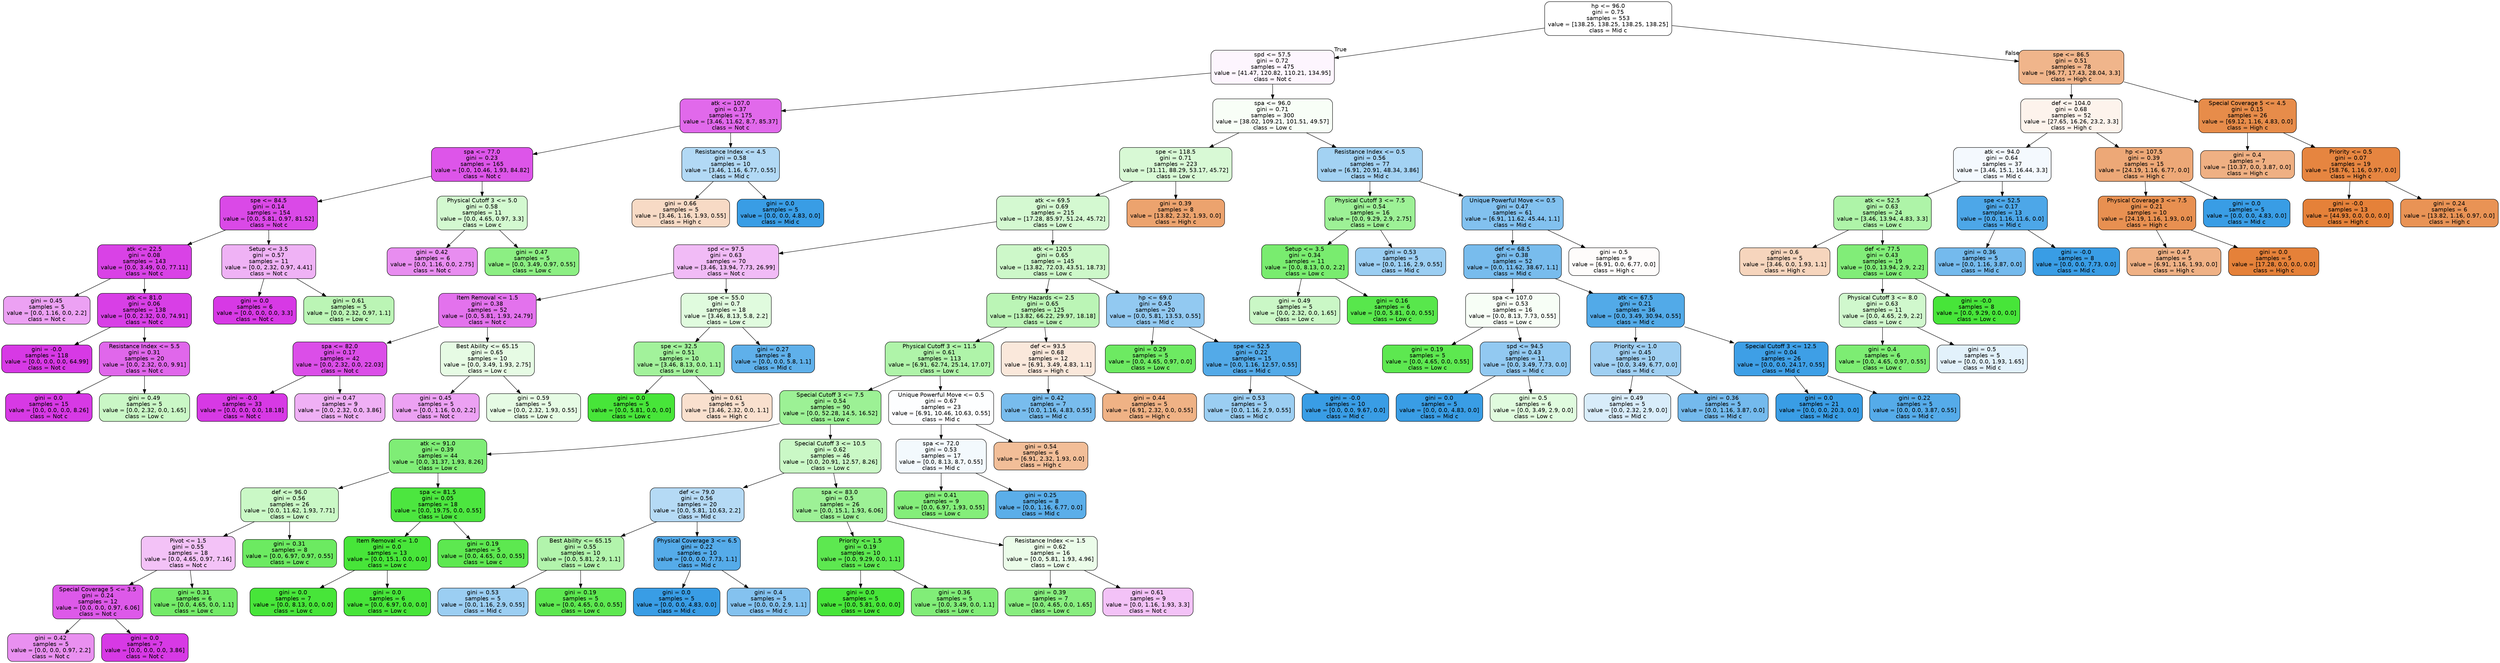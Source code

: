 digraph Tree {
node [shape=box, style="filled, rounded", color="black", fontname=helvetica] ;
edge [fontname=helvetica] ;
0 [label="hp <= 96.0\ngini = 0.75\nsamples = 553\nvalue = [138.25, 138.25, 138.25, 138.25]\nclass = Mid c", fillcolor="#ffffff"] ;
1 [label="spd <= 57.5\ngini = 0.72\nsamples = 475\nvalue = [41.47, 120.82, 110.21, 134.95]\nclass = Not c", fillcolor="#fdf5fe"] ;
0 -> 1 [labeldistance=2.5, labelangle=45, headlabel="True"] ;
2 [label="atk <= 107.0\ngini = 0.37\nsamples = 175\nvalue = [3.46, 11.62, 8.7, 85.37]\nclass = Not c", fillcolor="#e169eb"] ;
1 -> 2 ;
3 [label="spa <= 77.0\ngini = 0.23\nsamples = 165\nvalue = [0.0, 10.46, 1.93, 84.82]\nclass = Not c", fillcolor="#dd55e9"] ;
2 -> 3 ;
4 [label="spe <= 84.5\ngini = 0.14\nsamples = 154\nvalue = [0.0, 5.81, 0.97, 81.52]\nclass = Not c", fillcolor="#da49e7"] ;
3 -> 4 ;
5 [label="atk <= 22.5\ngini = 0.08\nsamples = 143\nvalue = [0.0, 3.49, 0.0, 77.11]\nclass = Not c", fillcolor="#d942e6"] ;
4 -> 5 ;
6 [label="gini = 0.45\nsamples = 5\nvalue = [0.0, 1.16, 0.0, 2.2]\nclass = Not c", fillcolor="#eca1f3"] ;
5 -> 6 ;
7 [label="atk <= 81.0\ngini = 0.06\nsamples = 138\nvalue = [0.0, 2.32, 0.0, 74.91]\nclass = Not c", fillcolor="#d83fe6"] ;
5 -> 7 ;
8 [label="gini = -0.0\nsamples = 118\nvalue = [0.0, 0.0, 0.0, 64.99]\nclass = Not c", fillcolor="#d739e5"] ;
7 -> 8 ;
9 [label="Resistance Index <= 5.5\ngini = 0.31\nsamples = 20\nvalue = [0.0, 2.32, 0.0, 9.91]\nclass = Not c", fillcolor="#e067eb"] ;
7 -> 9 ;
10 [label="gini = 0.0\nsamples = 15\nvalue = [0.0, 0.0, 0.0, 8.26]\nclass = Not c", fillcolor="#d739e5"] ;
9 -> 10 ;
11 [label="gini = 0.49\nsamples = 5\nvalue = [0.0, 2.32, 0.0, 1.65]\nclass = Low c", fillcolor="#caf7c6"] ;
9 -> 11 ;
12 [label="Setup <= 3.5\ngini = 0.57\nsamples = 11\nvalue = [0.0, 2.32, 0.97, 4.41]\nclass = Not c", fillcolor="#efb2f5"] ;
4 -> 12 ;
13 [label="gini = 0.0\nsamples = 6\nvalue = [0.0, 0.0, 0.0, 3.3]\nclass = Not c", fillcolor="#d739e5"] ;
12 -> 13 ;
14 [label="gini = 0.61\nsamples = 5\nvalue = [0.0, 2.32, 0.97, 1.1]\nclass = Low c", fillcolor="#bbf5b5"] ;
12 -> 14 ;
15 [label="Physical Cutoff 3 <= 5.0\ngini = 0.58\nsamples = 11\nvalue = [0.0, 4.65, 0.97, 3.3]\nclass = Low c", fillcolor="#d3f9d0"] ;
3 -> 15 ;
16 [label="gini = 0.42\nsamples = 6\nvalue = [0.0, 1.16, 0.0, 2.75]\nclass = Not c", fillcolor="#e88df0"] ;
15 -> 16 ;
17 [label="gini = 0.47\nsamples = 5\nvalue = [0.0, 3.49, 0.97, 0.55]\nclass = Low c", fillcolor="#8cef83"] ;
15 -> 17 ;
18 [label="Resistance Index <= 4.5\ngini = 0.58\nsamples = 10\nvalue = [3.46, 1.16, 6.77, 0.55]\nclass = Mid c", fillcolor="#b2d9f5"] ;
2 -> 18 ;
19 [label="gini = 0.66\nsamples = 5\nvalue = [3.46, 1.16, 1.93, 0.55]\nclass = High c", fillcolor="#f7dac5"] ;
18 -> 19 ;
20 [label="gini = 0.0\nsamples = 5\nvalue = [0.0, 0.0, 4.83, 0.0]\nclass = Mid c", fillcolor="#399de5"] ;
18 -> 20 ;
21 [label="spa <= 96.0\ngini = 0.71\nsamples = 300\nvalue = [38.02, 109.21, 101.51, 49.57]\nclass = Low c", fillcolor="#f8fef7"] ;
1 -> 21 ;
22 [label="spe <= 118.5\ngini = 0.71\nsamples = 223\nvalue = [31.11, 88.29, 53.17, 45.72]\nclass = Low c", fillcolor="#d8f9d5"] ;
21 -> 22 ;
23 [label="atk <= 69.5\ngini = 0.69\nsamples = 215\nvalue = [17.28, 85.97, 51.24, 45.72]\nclass = Low c", fillcolor="#d4f9d1"] ;
22 -> 23 ;
24 [label="spd <= 97.5\ngini = 0.63\nsamples = 70\nvalue = [3.46, 13.94, 7.73, 26.99]\nclass = Not c", fillcolor="#f1bbf6"] ;
23 -> 24 ;
25 [label="Item Removal <= 1.5\ngini = 0.38\nsamples = 52\nvalue = [0.0, 5.81, 1.93, 24.79]\nclass = Not c", fillcolor="#e372ed"] ;
24 -> 25 ;
26 [label="spa <= 82.0\ngini = 0.17\nsamples = 42\nvalue = [0.0, 2.32, 0.0, 22.03]\nclass = Not c", fillcolor="#db4ee8"] ;
25 -> 26 ;
27 [label="gini = -0.0\nsamples = 33\nvalue = [0.0, 0.0, 0.0, 18.18]\nclass = Not c", fillcolor="#d739e5"] ;
26 -> 27 ;
28 [label="gini = 0.47\nsamples = 9\nvalue = [0.0, 2.32, 0.0, 3.86]\nclass = Not c", fillcolor="#efb0f5"] ;
26 -> 28 ;
29 [label="Best Ability <= 65.15\ngini = 0.65\nsamples = 10\nvalue = [0.0, 3.49, 1.93, 2.75]\nclass = Low c", fillcolor="#e6fbe4"] ;
25 -> 29 ;
30 [label="gini = 0.45\nsamples = 5\nvalue = [0.0, 1.16, 0.0, 2.2]\nclass = Not c", fillcolor="#eca1f3"] ;
29 -> 30 ;
31 [label="gini = 0.59\nsamples = 5\nvalue = [0.0, 2.32, 1.93, 0.55]\nclass = Low c", fillcolor="#e6fbe4"] ;
29 -> 31 ;
32 [label="spe <= 55.0\ngini = 0.7\nsamples = 18\nvalue = [3.46, 8.13, 5.8, 2.2]\nclass = Low c", fillcolor="#e0fbde"] ;
24 -> 32 ;
33 [label="spe <= 32.5\ngini = 0.51\nsamples = 10\nvalue = [3.46, 8.13, 0.0, 1.1]\nclass = Low c", fillcolor="#a2f29b"] ;
32 -> 33 ;
34 [label="gini = 0.0\nsamples = 5\nvalue = [0.0, 5.81, 0.0, 0.0]\nclass = Low c", fillcolor="#47e539"] ;
33 -> 34 ;
35 [label="gini = 0.61\nsamples = 5\nvalue = [3.46, 2.32, 0.0, 1.1]\nclass = High c", fillcolor="#f9e0ce"] ;
33 -> 35 ;
36 [label="gini = 0.27\nsamples = 8\nvalue = [0.0, 0.0, 5.8, 1.1]\nclass = Mid c", fillcolor="#5fb0ea"] ;
32 -> 36 ;
37 [label="atk <= 120.5\ngini = 0.65\nsamples = 145\nvalue = [13.82, 72.03, 43.51, 18.73]\nclass = Low c", fillcolor="#cdf8c9"] ;
23 -> 37 ;
38 [label="Entry Hazards <= 2.5\ngini = 0.65\nsamples = 125\nvalue = [13.82, 66.22, 29.97, 18.18]\nclass = Low c", fillcolor="#bbf5b6"] ;
37 -> 38 ;
39 [label="Physical Cutoff 3 <= 11.5\ngini = 0.61\nsamples = 113\nvalue = [6.91, 62.74, 25.14, 17.07]\nclass = Low c", fillcolor="#aff4a9"] ;
38 -> 39 ;
40 [label="Special Cutoff 3 <= 7.5\ngini = 0.54\nsamples = 90\nvalue = [0.0, 52.28, 14.5, 16.52]\nclass = Low c", fillcolor="#9cf195"] ;
39 -> 40 ;
41 [label="atk <= 91.0\ngini = 0.39\nsamples = 44\nvalue = [0.0, 31.37, 1.93, 8.26]\nclass = Low c", fillcolor="#7fed76"] ;
40 -> 41 ;
42 [label="def <= 96.0\ngini = 0.56\nsamples = 26\nvalue = [0.0, 11.62, 1.93, 7.71]\nclass = Low c", fillcolor="#caf8c6"] ;
41 -> 42 ;
43 [label="Pivot <= 1.5\ngini = 0.55\nsamples = 18\nvalue = [0.0, 4.65, 0.97, 7.16]\nclass = Not c", fillcolor="#f3c2f7"] ;
42 -> 43 ;
44 [label="Special Coverage 5 <= 3.5\ngini = 0.24\nsamples = 12\nvalue = [0.0, 0.0, 0.97, 6.06]\nclass = Not c", fillcolor="#dd59e9"] ;
43 -> 44 ;
45 [label="gini = 0.42\nsamples = 5\nvalue = [0.0, 0.0, 0.97, 2.2]\nclass = Not c", fillcolor="#e990f0"] ;
44 -> 45 ;
46 [label="gini = 0.0\nsamples = 7\nvalue = [0.0, 0.0, 0.0, 3.86]\nclass = Not c", fillcolor="#d739e5"] ;
44 -> 46 ;
47 [label="gini = 0.31\nsamples = 6\nvalue = [0.0, 4.65, 0.0, 1.1]\nclass = Low c", fillcolor="#73eb68"] ;
43 -> 47 ;
48 [label="gini = 0.31\nsamples = 8\nvalue = [0.0, 6.97, 0.97, 0.55]\nclass = Low c", fillcolor="#6cea61"] ;
42 -> 48 ;
49 [label="spa <= 81.5\ngini = 0.05\nsamples = 18\nvalue = [0.0, 19.75, 0.0, 0.55]\nclass = Low c", fillcolor="#4ce63f"] ;
41 -> 49 ;
50 [label="Item Removal <= 1.0\ngini = 0.0\nsamples = 13\nvalue = [0.0, 15.1, 0.0, 0.0]\nclass = Low c", fillcolor="#47e539"] ;
49 -> 50 ;
51 [label="gini = 0.0\nsamples = 7\nvalue = [0.0, 8.13, 0.0, 0.0]\nclass = Low c", fillcolor="#47e539"] ;
50 -> 51 ;
52 [label="gini = 0.0\nsamples = 6\nvalue = [0.0, 6.97, 0.0, 0.0]\nclass = Low c", fillcolor="#47e539"] ;
50 -> 52 ;
53 [label="gini = 0.19\nsamples = 5\nvalue = [0.0, 4.65, 0.0, 0.55]\nclass = Low c", fillcolor="#5de850"] ;
49 -> 53 ;
54 [label="Special Cutoff 3 <= 10.5\ngini = 0.62\nsamples = 46\nvalue = [0.0, 20.91, 12.57, 8.26]\nclass = Low c", fillcolor="#caf8c6"] ;
40 -> 54 ;
55 [label="def <= 79.0\ngini = 0.56\nsamples = 20\nvalue = [0.0, 5.81, 10.63, 2.2]\nclass = Mid c", fillcolor="#b5daf5"] ;
54 -> 55 ;
56 [label="Best Ability <= 65.15\ngini = 0.55\nsamples = 10\nvalue = [0.0, 5.81, 2.9, 1.1]\nclass = Low c", fillcolor="#b2f4ac"] ;
55 -> 56 ;
57 [label="gini = 0.53\nsamples = 5\nvalue = [0.0, 1.16, 2.9, 0.55]\nclass = Mid c", fillcolor="#9bcef2"] ;
56 -> 57 ;
58 [label="gini = 0.19\nsamples = 5\nvalue = [0.0, 4.65, 0.0, 0.55]\nclass = Low c", fillcolor="#5de850"] ;
56 -> 58 ;
59 [label="Physical Coverage 3 <= 6.5\ngini = 0.22\nsamples = 10\nvalue = [0.0, 0.0, 7.73, 1.1]\nclass = Mid c", fillcolor="#55abe9"] ;
55 -> 59 ;
60 [label="gini = 0.0\nsamples = 5\nvalue = [0.0, 0.0, 4.83, 0.0]\nclass = Mid c", fillcolor="#399de5"] ;
59 -> 60 ;
61 [label="gini = 0.4\nsamples = 5\nvalue = [0.0, 0.0, 2.9, 1.1]\nclass = Mid c", fillcolor="#84c2ef"] ;
59 -> 61 ;
62 [label="spa <= 83.0\ngini = 0.5\nsamples = 26\nvalue = [0.0, 15.1, 1.93, 6.06]\nclass = Low c", fillcolor="#9df196"] ;
54 -> 62 ;
63 [label="Priority <= 1.5\ngini = 0.19\nsamples = 10\nvalue = [0.0, 9.29, 0.0, 1.1]\nclass = Low c", fillcolor="#5de850"] ;
62 -> 63 ;
64 [label="gini = 0.0\nsamples = 5\nvalue = [0.0, 5.81, 0.0, 0.0]\nclass = Low c", fillcolor="#47e539"] ;
63 -> 64 ;
65 [label="gini = 0.36\nsamples = 5\nvalue = [0.0, 3.49, 0.0, 1.1]\nclass = Low c", fillcolor="#81ed78"] ;
63 -> 65 ;
66 [label="Resistance Index <= 1.5\ngini = 0.62\nsamples = 16\nvalue = [0.0, 5.81, 1.93, 4.96]\nclass = Low c", fillcolor="#ebfce9"] ;
62 -> 66 ;
67 [label="gini = 0.39\nsamples = 7\nvalue = [0.0, 4.65, 0.0, 1.65]\nclass = Low c", fillcolor="#88ee7f"] ;
66 -> 67 ;
68 [label="gini = 0.61\nsamples = 9\nvalue = [0.0, 1.16, 1.93, 3.3]\nclass = Not c", fillcolor="#f3c2f7"] ;
66 -> 68 ;
69 [label="Unique Powerful Move <= 0.5\ngini = 0.67\nsamples = 23\nvalue = [6.91, 10.46, 10.63, 0.55]\nclass = Mid c", fillcolor="#fdfeff"] ;
39 -> 69 ;
70 [label="spa <= 72.0\ngini = 0.53\nsamples = 17\nvalue = [0.0, 8.13, 8.7, 0.55]\nclass = Mid c", fillcolor="#f3f9fd"] ;
69 -> 70 ;
71 [label="gini = 0.41\nsamples = 9\nvalue = [0.0, 6.97, 1.93, 0.55]\nclass = Low c", fillcolor="#84ee7a"] ;
70 -> 71 ;
72 [label="gini = 0.25\nsamples = 8\nvalue = [0.0, 1.16, 6.77, 0.0]\nclass = Mid c", fillcolor="#5baee9"] ;
70 -> 72 ;
73 [label="gini = 0.54\nsamples = 6\nvalue = [6.91, 2.32, 1.93, 0.0]\nclass = High c", fillcolor="#f2be98"] ;
69 -> 73 ;
74 [label="def <= 93.5\ngini = 0.68\nsamples = 12\nvalue = [6.91, 3.49, 4.83, 1.1]\nclass = High c", fillcolor="#fae8db"] ;
38 -> 74 ;
75 [label="gini = 0.42\nsamples = 7\nvalue = [0.0, 1.16, 4.83, 0.55]\nclass = Mid c", fillcolor="#78bced"] ;
74 -> 75 ;
76 [label="gini = 0.44\nsamples = 5\nvalue = [6.91, 2.32, 0.0, 0.55]\nclass = High c", fillcolor="#efb285"] ;
74 -> 76 ;
77 [label="hp <= 69.0\ngini = 0.45\nsamples = 20\nvalue = [0.0, 5.81, 13.53, 0.55]\nclass = Mid c", fillcolor="#92c9f1"] ;
37 -> 77 ;
78 [label="gini = 0.29\nsamples = 5\nvalue = [0.0, 4.65, 0.97, 0.0]\nclass = Low c", fillcolor="#6dea62"] ;
77 -> 78 ;
79 [label="spe <= 52.5\ngini = 0.22\nsamples = 15\nvalue = [0.0, 1.16, 12.57, 0.55]\nclass = Mid c", fillcolor="#53aae8"] ;
77 -> 79 ;
80 [label="gini = 0.53\nsamples = 5\nvalue = [0.0, 1.16, 2.9, 0.55]\nclass = Mid c", fillcolor="#9bcef2"] ;
79 -> 80 ;
81 [label="gini = -0.0\nsamples = 10\nvalue = [0.0, 0.0, 9.67, 0.0]\nclass = Mid c", fillcolor="#399de5"] ;
79 -> 81 ;
82 [label="gini = 0.39\nsamples = 8\nvalue = [13.82, 2.32, 1.93, 0.0]\nclass = High c", fillcolor="#eca36e"] ;
22 -> 82 ;
83 [label="Resistance Index <= 0.5\ngini = 0.56\nsamples = 77\nvalue = [6.91, 20.91, 48.34, 3.86]\nclass = Mid c", fillcolor="#a3d2f3"] ;
21 -> 83 ;
84 [label="Physical Cutoff 3 <= 7.5\ngini = 0.54\nsamples = 16\nvalue = [0.0, 9.29, 2.9, 2.75]\nclass = Low c", fillcolor="#9df196"] ;
83 -> 84 ;
85 [label="Setup <= 3.5\ngini = 0.34\nsamples = 11\nvalue = [0.0, 8.13, 0.0, 2.2]\nclass = Low c", fillcolor="#79ec6f"] ;
84 -> 85 ;
86 [label="gini = 0.49\nsamples = 5\nvalue = [0.0, 2.32, 0.0, 1.65]\nclass = Low c", fillcolor="#caf7c6"] ;
85 -> 86 ;
87 [label="gini = 0.16\nsamples = 6\nvalue = [0.0, 5.81, 0.0, 0.55]\nclass = Low c", fillcolor="#58e74c"] ;
85 -> 87 ;
88 [label="gini = 0.53\nsamples = 5\nvalue = [0.0, 1.16, 2.9, 0.55]\nclass = Mid c", fillcolor="#9bcef2"] ;
84 -> 88 ;
89 [label="Unique Powerful Move <= 0.5\ngini = 0.47\nsamples = 61\nvalue = [6.91, 11.62, 45.44, 1.1]\nclass = Mid c", fillcolor="#82c1ef"] ;
83 -> 89 ;
90 [label="def <= 68.5\ngini = 0.38\nsamples = 52\nvalue = [0.0, 11.62, 38.67, 1.1]\nclass = Mid c", fillcolor="#78bced"] ;
89 -> 90 ;
91 [label="spa <= 107.0\ngini = 0.53\nsamples = 16\nvalue = [0.0, 8.13, 7.73, 0.55]\nclass = Low c", fillcolor="#f7fef6"] ;
90 -> 91 ;
92 [label="gini = 0.19\nsamples = 5\nvalue = [0.0, 4.65, 0.0, 0.55]\nclass = Low c", fillcolor="#5de850"] ;
91 -> 92 ;
93 [label="spd <= 94.5\ngini = 0.43\nsamples = 11\nvalue = [0.0, 3.49, 7.73, 0.0]\nclass = Mid c", fillcolor="#92c9f1"] ;
91 -> 93 ;
94 [label="gini = 0.0\nsamples = 5\nvalue = [0.0, 0.0, 4.83, 0.0]\nclass = Mid c", fillcolor="#399de5"] ;
93 -> 94 ;
95 [label="gini = 0.5\nsamples = 6\nvalue = [0.0, 3.49, 2.9, 0.0]\nclass = Low c", fillcolor="#e0fbde"] ;
93 -> 95 ;
96 [label="atk <= 67.5\ngini = 0.21\nsamples = 36\nvalue = [0.0, 3.49, 30.94, 0.55]\nclass = Mid c", fillcolor="#52aae8"] ;
90 -> 96 ;
97 [label="Priority <= 1.0\ngini = 0.45\nsamples = 10\nvalue = [0.0, 3.49, 6.77, 0.0]\nclass = Mid c", fillcolor="#9fcff2"] ;
96 -> 97 ;
98 [label="gini = 0.49\nsamples = 5\nvalue = [0.0, 2.32, 2.9, 0.0]\nclass = Mid c", fillcolor="#d8ecfa"] ;
97 -> 98 ;
99 [label="gini = 0.36\nsamples = 5\nvalue = [0.0, 1.16, 3.87, 0.0]\nclass = Mid c", fillcolor="#74baed"] ;
97 -> 99 ;
100 [label="Special Cutoff 3 <= 12.5\ngini = 0.04\nsamples = 26\nvalue = [0.0, 0.0, 24.17, 0.55]\nclass = Mid c", fillcolor="#3e9fe6"] ;
96 -> 100 ;
101 [label="gini = 0.0\nsamples = 21\nvalue = [0.0, 0.0, 20.3, 0.0]\nclass = Mid c", fillcolor="#399de5"] ;
100 -> 101 ;
102 [label="gini = 0.22\nsamples = 5\nvalue = [0.0, 0.0, 3.87, 0.55]\nclass = Mid c", fillcolor="#55abe9"] ;
100 -> 102 ;
103 [label="gini = 0.5\nsamples = 9\nvalue = [6.91, 0.0, 6.77, 0.0]\nclass = High c", fillcolor="#fefcfb"] ;
89 -> 103 ;
104 [label="spe <= 86.5\ngini = 0.51\nsamples = 78\nvalue = [96.77, 17.43, 28.04, 3.3]\nclass = High c", fillcolor="#f0b58b"] ;
0 -> 104 [labeldistance=2.5, labelangle=-45, headlabel="False"] ;
105 [label="def <= 104.0\ngini = 0.68\nsamples = 52\nvalue = [27.65, 16.26, 23.2, 3.3]\nclass = High c", fillcolor="#fdf3ec"] ;
104 -> 105 ;
106 [label="atk <= 94.0\ngini = 0.64\nsamples = 37\nvalue = [3.46, 15.1, 16.44, 3.3]\nclass = Mid c", fillcolor="#f4f9fe"] ;
105 -> 106 ;
107 [label="atk <= 52.5\ngini = 0.63\nsamples = 24\nvalue = [3.46, 13.94, 4.83, 3.3]\nclass = Low c", fillcolor="#aef4a8"] ;
106 -> 107 ;
108 [label="gini = 0.6\nsamples = 5\nvalue = [3.46, 0.0, 1.93, 1.1]\nclass = High c", fillcolor="#f6d5bd"] ;
107 -> 108 ;
109 [label="def <= 77.5\ngini = 0.43\nsamples = 19\nvalue = [0.0, 13.94, 2.9, 2.2]\nclass = Low c", fillcolor="#81ed78"] ;
107 -> 109 ;
110 [label="Physical Cutoff 3 <= 8.0\ngini = 0.63\nsamples = 11\nvalue = [0.0, 4.65, 2.9, 2.2]\nclass = Low c", fillcolor="#d0f8cd"] ;
109 -> 110 ;
111 [label="gini = 0.4\nsamples = 6\nvalue = [0.0, 4.65, 0.97, 0.55]\nclass = Low c", fillcolor="#7ded73"] ;
110 -> 111 ;
112 [label="gini = 0.5\nsamples = 5\nvalue = [0.0, 0.0, 1.93, 1.65]\nclass = Mid c", fillcolor="#e2f1fb"] ;
110 -> 112 ;
113 [label="gini = -0.0\nsamples = 8\nvalue = [0.0, 9.29, 0.0, 0.0]\nclass = Low c", fillcolor="#47e539"] ;
109 -> 113 ;
114 [label="spe <= 52.5\ngini = 0.17\nsamples = 13\nvalue = [0.0, 1.16, 11.6, 0.0]\nclass = Mid c", fillcolor="#4da7e8"] ;
106 -> 114 ;
115 [label="gini = 0.36\nsamples = 5\nvalue = [0.0, 1.16, 3.87, 0.0]\nclass = Mid c", fillcolor="#74baed"] ;
114 -> 115 ;
116 [label="gini = -0.0\nsamples = 8\nvalue = [0.0, 0.0, 7.73, 0.0]\nclass = Mid c", fillcolor="#399de5"] ;
114 -> 116 ;
117 [label="hp <= 107.5\ngini = 0.39\nsamples = 15\nvalue = [24.19, 1.16, 6.77, 0.0]\nclass = High c", fillcolor="#eda877"] ;
105 -> 117 ;
118 [label="Physical Coverage 3 <= 7.5\ngini = 0.21\nsamples = 10\nvalue = [24.19, 1.16, 1.93, 0.0]\nclass = High c", fillcolor="#e89051"] ;
117 -> 118 ;
119 [label="gini = 0.47\nsamples = 5\nvalue = [6.91, 1.16, 1.93, 0.0]\nclass = High c", fillcolor="#efb185"] ;
118 -> 119 ;
120 [label="gini = 0.0\nsamples = 5\nvalue = [17.28, 0.0, 0.0, 0.0]\nclass = High c", fillcolor="#e58139"] ;
118 -> 120 ;
121 [label="gini = 0.0\nsamples = 5\nvalue = [0.0, 0.0, 4.83, 0.0]\nclass = Mid c", fillcolor="#399de5"] ;
117 -> 121 ;
122 [label="Special Coverage 5 <= 4.5\ngini = 0.15\nsamples = 26\nvalue = [69.12, 1.16, 4.83, 0.0]\nclass = High c", fillcolor="#e78c4a"] ;
104 -> 122 ;
123 [label="gini = 0.4\nsamples = 7\nvalue = [10.37, 0.0, 3.87, 0.0]\nclass = High c", fillcolor="#efb083"] ;
122 -> 123 ;
124 [label="Priority <= 0.5\ngini = 0.07\nsamples = 19\nvalue = [58.76, 1.16, 0.97, 0.0]\nclass = High c", fillcolor="#e68540"] ;
122 -> 124 ;
125 [label="gini = -0.0\nsamples = 13\nvalue = [44.93, 0.0, 0.0, 0.0]\nclass = High c", fillcolor="#e58139"] ;
124 -> 125 ;
126 [label="gini = 0.24\nsamples = 6\nvalue = [13.82, 1.16, 0.97, 0.0]\nclass = High c", fillcolor="#e99355"] ;
124 -> 126 ;
}